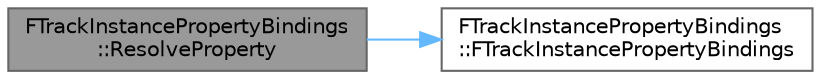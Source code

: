 digraph "FTrackInstancePropertyBindings::ResolveProperty"
{
 // INTERACTIVE_SVG=YES
 // LATEX_PDF_SIZE
  bgcolor="transparent";
  edge [fontname=Helvetica,fontsize=10,labelfontname=Helvetica,labelfontsize=10];
  node [fontname=Helvetica,fontsize=10,shape=box,height=0.2,width=0.4];
  rankdir="LR";
  Node1 [id="Node000001",label="FTrackInstancePropertyBindings\l::ResolveProperty",height=0.2,width=0.4,color="gray40", fillcolor="grey60", style="filled", fontcolor="black",tooltip=" "];
  Node1 -> Node2 [id="edge1_Node000001_Node000002",color="steelblue1",style="solid",tooltip=" "];
  Node2 [id="Node000002",label="FTrackInstancePropertyBindings\l::FTrackInstancePropertyBindings",height=0.2,width=0.4,color="grey40", fillcolor="white", style="filled",URL="$de/d6c/classFTrackInstancePropertyBindings.html#a474743c3ee70b06563c4b93da9749f50",tooltip=" "];
}
